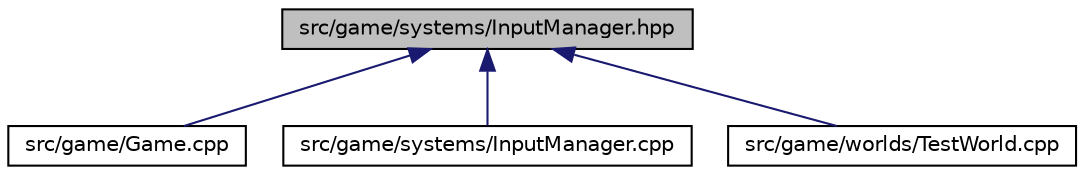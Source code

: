digraph "src/game/systems/InputManager.hpp"
{
 // LATEX_PDF_SIZE
  edge [fontname="Helvetica",fontsize="10",labelfontname="Helvetica",labelfontsize="10"];
  node [fontname="Helvetica",fontsize="10",shape=record];
  Node1 [label="src/game/systems/InputManager.hpp",height=0.2,width=0.4,color="black", fillcolor="grey75", style="filled", fontcolor="black",tooltip=" "];
  Node1 -> Node2 [dir="back",color="midnightblue",fontsize="10",style="solid",fontname="Helvetica"];
  Node2 [label="src/game/Game.cpp",height=0.2,width=0.4,color="black", fillcolor="white", style="filled",URL="$_game_8cpp.html",tooltip=" "];
  Node1 -> Node3 [dir="back",color="midnightblue",fontsize="10",style="solid",fontname="Helvetica"];
  Node3 [label="src/game/systems/InputManager.cpp",height=0.2,width=0.4,color="black", fillcolor="white", style="filled",URL="$_input_manager_8cpp.html",tooltip=" "];
  Node1 -> Node4 [dir="back",color="midnightblue",fontsize="10",style="solid",fontname="Helvetica"];
  Node4 [label="src/game/worlds/TestWorld.cpp",height=0.2,width=0.4,color="black", fillcolor="white", style="filled",URL="$_test_world_8cpp.html",tooltip=" "];
}
